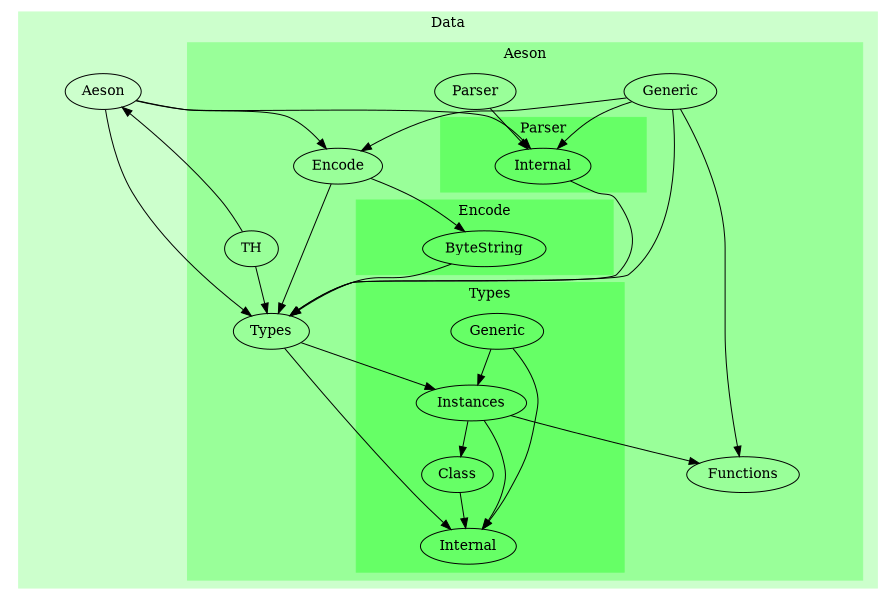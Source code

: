 digraph G {
size="6,4";
ratio="fill";
subgraph cluster_0 {
label="Data";
color="#ccffcc";
style="filled";
u1[label="Aeson"];
subgraph cluster_1 {
label="Aeson";
color="#99ff99";
style="filled";
u11[label="Parser"];
u10[label="Generic"];
u5[label="Functions"];
u3[label="Types"];
u2[label="Encode"];
u0[label="TH"];
subgraph cluster_2 {
label="Encode";
color="#66ff66";
style="filled";
u8[label="ByteString"];

}
subgraph cluster_3 {
label="Parser";
color="#66ff66";
style="filled";
u9[label="Internal"];

}
subgraph cluster_4 {
label="Types";
color="#66ff66";
style="filled";
u12[label="Generic"];
u7[label="Internal"];
u6[label="Class"];
u4[label="Instances"];

}

}

}
u0 -> u1;
u0 -> u3;
u1 -> u2;
u1 -> u3;
u1 -> u9;
u2 -> u3;
u2 -> u8;
u3 -> u4;
u3 -> u7;
u4 -> u5;
u4 -> u6;
u4 -> u7;
u6 -> u7;
u8 -> u3;
u9 -> u3;
u10 -> u2;
u10 -> u3;
u10 -> u5;
u10 -> u9;
u11 -> u9;
u12 -> u4;
u12 -> u7;

}

